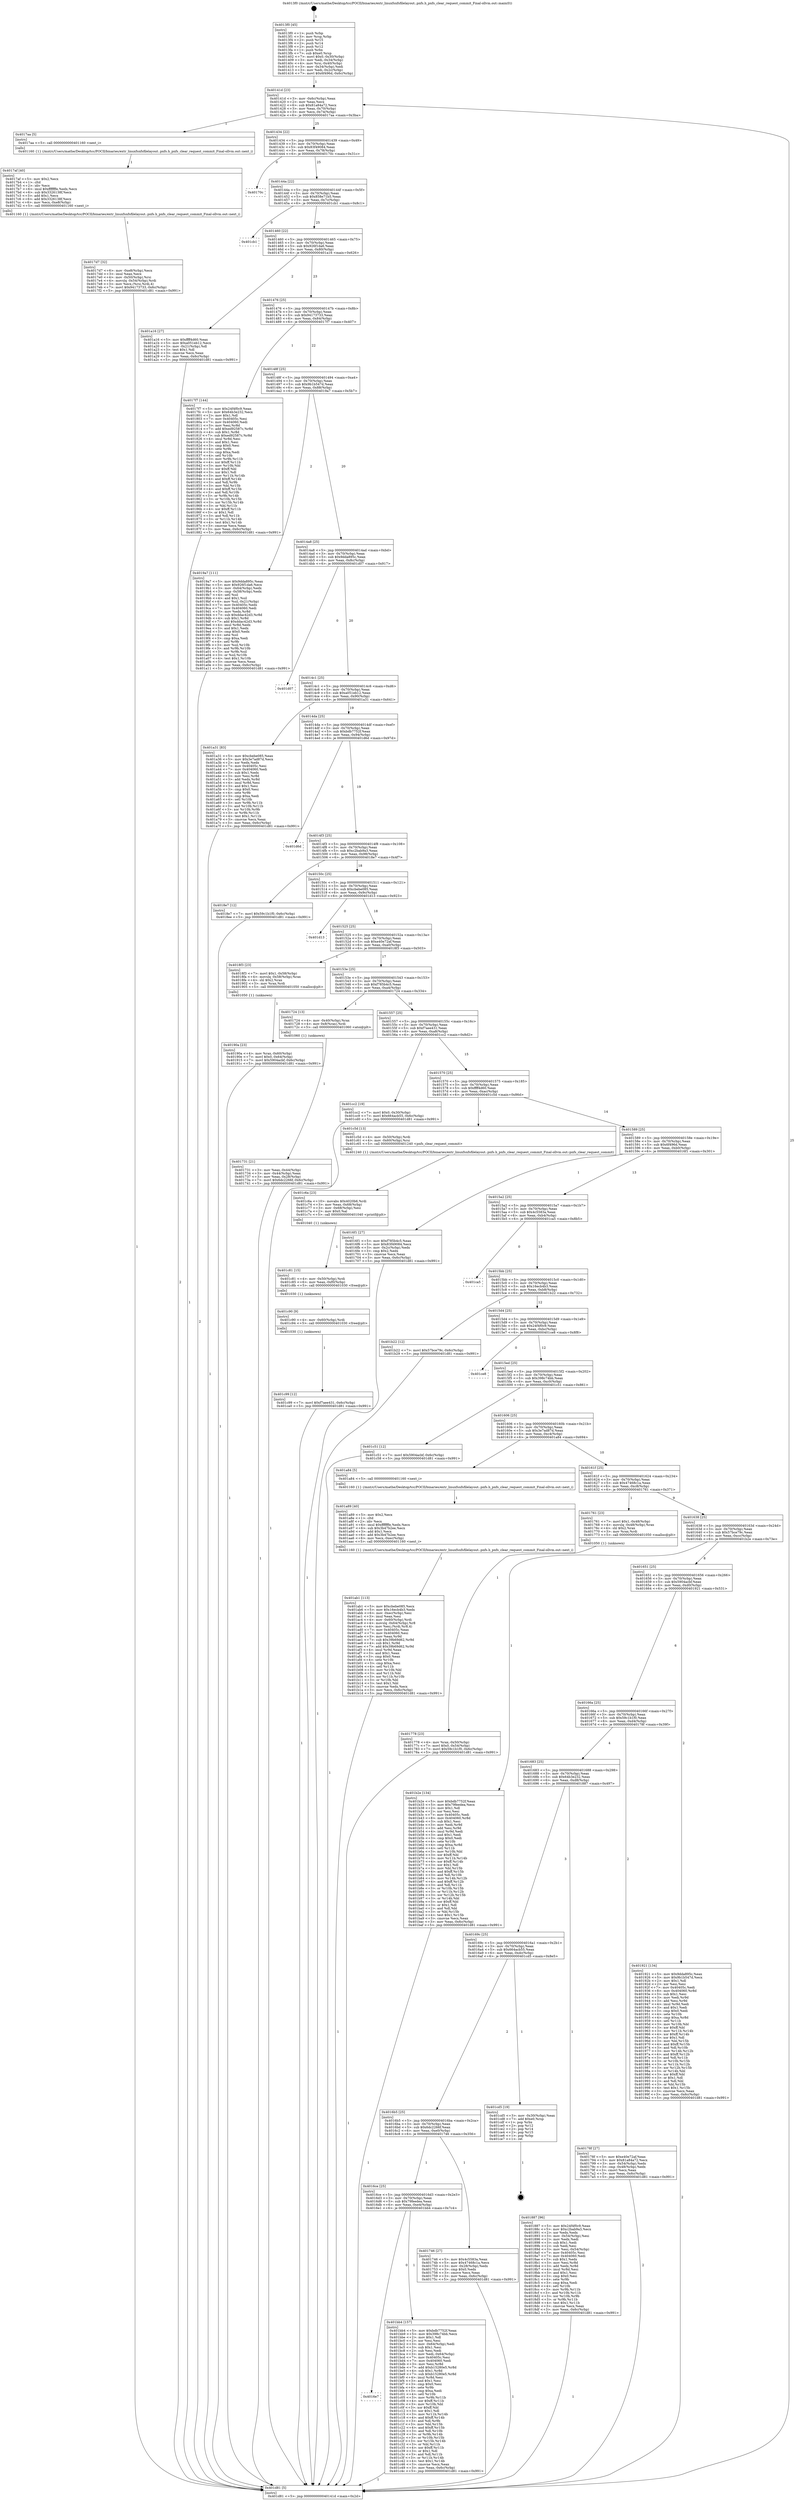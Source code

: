 digraph "0x4013f0" {
  label = "0x4013f0 (/mnt/c/Users/mathe/Desktop/tcc/POCII/binaries/extr_linuxfsnfsfilelayout..pnfs.h_pnfs_clear_request_commit_Final-ollvm.out::main(0))"
  labelloc = "t"
  node[shape=record]

  Entry [label="",width=0.3,height=0.3,shape=circle,fillcolor=black,style=filled]
  "0x40141d" [label="{
     0x40141d [23]\l
     | [instrs]\l
     &nbsp;&nbsp;0x40141d \<+3\>: mov -0x6c(%rbp),%eax\l
     &nbsp;&nbsp;0x401420 \<+2\>: mov %eax,%ecx\l
     &nbsp;&nbsp;0x401422 \<+6\>: sub $0x81a84a72,%ecx\l
     &nbsp;&nbsp;0x401428 \<+3\>: mov %eax,-0x70(%rbp)\l
     &nbsp;&nbsp;0x40142b \<+3\>: mov %ecx,-0x74(%rbp)\l
     &nbsp;&nbsp;0x40142e \<+6\>: je 00000000004017aa \<main+0x3ba\>\l
  }"]
  "0x4017aa" [label="{
     0x4017aa [5]\l
     | [instrs]\l
     &nbsp;&nbsp;0x4017aa \<+5\>: call 0000000000401160 \<next_i\>\l
     | [calls]\l
     &nbsp;&nbsp;0x401160 \{1\} (/mnt/c/Users/mathe/Desktop/tcc/POCII/binaries/extr_linuxfsnfsfilelayout..pnfs.h_pnfs_clear_request_commit_Final-ollvm.out::next_i)\l
  }"]
  "0x401434" [label="{
     0x401434 [22]\l
     | [instrs]\l
     &nbsp;&nbsp;0x401434 \<+5\>: jmp 0000000000401439 \<main+0x49\>\l
     &nbsp;&nbsp;0x401439 \<+3\>: mov -0x70(%rbp),%eax\l
     &nbsp;&nbsp;0x40143c \<+5\>: sub $0x83f49084,%eax\l
     &nbsp;&nbsp;0x401441 \<+3\>: mov %eax,-0x78(%rbp)\l
     &nbsp;&nbsp;0x401444 \<+6\>: je 000000000040170c \<main+0x31c\>\l
  }"]
  Exit [label="",width=0.3,height=0.3,shape=circle,fillcolor=black,style=filled,peripheries=2]
  "0x40170c" [label="{
     0x40170c\l
  }", style=dashed]
  "0x40144a" [label="{
     0x40144a [22]\l
     | [instrs]\l
     &nbsp;&nbsp;0x40144a \<+5\>: jmp 000000000040144f \<main+0x5f\>\l
     &nbsp;&nbsp;0x40144f \<+3\>: mov -0x70(%rbp),%eax\l
     &nbsp;&nbsp;0x401452 \<+5\>: sub $0x858e71b5,%eax\l
     &nbsp;&nbsp;0x401457 \<+3\>: mov %eax,-0x7c(%rbp)\l
     &nbsp;&nbsp;0x40145a \<+6\>: je 0000000000401cb1 \<main+0x8c1\>\l
  }"]
  "0x401c99" [label="{
     0x401c99 [12]\l
     | [instrs]\l
     &nbsp;&nbsp;0x401c99 \<+7\>: movl $0xf7aee431,-0x6c(%rbp)\l
     &nbsp;&nbsp;0x401ca0 \<+5\>: jmp 0000000000401d81 \<main+0x991\>\l
  }"]
  "0x401cb1" [label="{
     0x401cb1\l
  }", style=dashed]
  "0x401460" [label="{
     0x401460 [22]\l
     | [instrs]\l
     &nbsp;&nbsp;0x401460 \<+5\>: jmp 0000000000401465 \<main+0x75\>\l
     &nbsp;&nbsp;0x401465 \<+3\>: mov -0x70(%rbp),%eax\l
     &nbsp;&nbsp;0x401468 \<+5\>: sub $0x926f1da6,%eax\l
     &nbsp;&nbsp;0x40146d \<+3\>: mov %eax,-0x80(%rbp)\l
     &nbsp;&nbsp;0x401470 \<+6\>: je 0000000000401a16 \<main+0x626\>\l
  }"]
  "0x401c90" [label="{
     0x401c90 [9]\l
     | [instrs]\l
     &nbsp;&nbsp;0x401c90 \<+4\>: mov -0x60(%rbp),%rdi\l
     &nbsp;&nbsp;0x401c94 \<+5\>: call 0000000000401030 \<free@plt\>\l
     | [calls]\l
     &nbsp;&nbsp;0x401030 \{1\} (unknown)\l
  }"]
  "0x401a16" [label="{
     0x401a16 [27]\l
     | [instrs]\l
     &nbsp;&nbsp;0x401a16 \<+5\>: mov $0xffff4d60,%eax\l
     &nbsp;&nbsp;0x401a1b \<+5\>: mov $0xa051eb12,%ecx\l
     &nbsp;&nbsp;0x401a20 \<+3\>: mov -0x21(%rbp),%dl\l
     &nbsp;&nbsp;0x401a23 \<+3\>: test $0x1,%dl\l
     &nbsp;&nbsp;0x401a26 \<+3\>: cmovne %ecx,%eax\l
     &nbsp;&nbsp;0x401a29 \<+3\>: mov %eax,-0x6c(%rbp)\l
     &nbsp;&nbsp;0x401a2c \<+5\>: jmp 0000000000401d81 \<main+0x991\>\l
  }"]
  "0x401476" [label="{
     0x401476 [25]\l
     | [instrs]\l
     &nbsp;&nbsp;0x401476 \<+5\>: jmp 000000000040147b \<main+0x8b\>\l
     &nbsp;&nbsp;0x40147b \<+3\>: mov -0x70(%rbp),%eax\l
     &nbsp;&nbsp;0x40147e \<+5\>: sub $0x94173733,%eax\l
     &nbsp;&nbsp;0x401483 \<+6\>: mov %eax,-0x84(%rbp)\l
     &nbsp;&nbsp;0x401489 \<+6\>: je 00000000004017f7 \<main+0x407\>\l
  }"]
  "0x401c81" [label="{
     0x401c81 [15]\l
     | [instrs]\l
     &nbsp;&nbsp;0x401c81 \<+4\>: mov -0x50(%rbp),%rdi\l
     &nbsp;&nbsp;0x401c85 \<+6\>: mov %eax,-0xf0(%rbp)\l
     &nbsp;&nbsp;0x401c8b \<+5\>: call 0000000000401030 \<free@plt\>\l
     | [calls]\l
     &nbsp;&nbsp;0x401030 \{1\} (unknown)\l
  }"]
  "0x4017f7" [label="{
     0x4017f7 [144]\l
     | [instrs]\l
     &nbsp;&nbsp;0x4017f7 \<+5\>: mov $0x24f4f0c9,%eax\l
     &nbsp;&nbsp;0x4017fc \<+5\>: mov $0x64b3e232,%ecx\l
     &nbsp;&nbsp;0x401801 \<+2\>: mov $0x1,%dl\l
     &nbsp;&nbsp;0x401803 \<+7\>: mov 0x40405c,%esi\l
     &nbsp;&nbsp;0x40180a \<+7\>: mov 0x404060,%edi\l
     &nbsp;&nbsp;0x401811 \<+3\>: mov %esi,%r8d\l
     &nbsp;&nbsp;0x401814 \<+7\>: add $0xed92587c,%r8d\l
     &nbsp;&nbsp;0x40181b \<+4\>: sub $0x1,%r8d\l
     &nbsp;&nbsp;0x40181f \<+7\>: sub $0xed92587c,%r8d\l
     &nbsp;&nbsp;0x401826 \<+4\>: imul %r8d,%esi\l
     &nbsp;&nbsp;0x40182a \<+3\>: and $0x1,%esi\l
     &nbsp;&nbsp;0x40182d \<+3\>: cmp $0x0,%esi\l
     &nbsp;&nbsp;0x401830 \<+4\>: sete %r9b\l
     &nbsp;&nbsp;0x401834 \<+3\>: cmp $0xa,%edi\l
     &nbsp;&nbsp;0x401837 \<+4\>: setl %r10b\l
     &nbsp;&nbsp;0x40183b \<+3\>: mov %r9b,%r11b\l
     &nbsp;&nbsp;0x40183e \<+4\>: xor $0xff,%r11b\l
     &nbsp;&nbsp;0x401842 \<+3\>: mov %r10b,%bl\l
     &nbsp;&nbsp;0x401845 \<+3\>: xor $0xff,%bl\l
     &nbsp;&nbsp;0x401848 \<+3\>: xor $0x1,%dl\l
     &nbsp;&nbsp;0x40184b \<+3\>: mov %r11b,%r14b\l
     &nbsp;&nbsp;0x40184e \<+4\>: and $0xff,%r14b\l
     &nbsp;&nbsp;0x401852 \<+3\>: and %dl,%r9b\l
     &nbsp;&nbsp;0x401855 \<+3\>: mov %bl,%r15b\l
     &nbsp;&nbsp;0x401858 \<+4\>: and $0xff,%r15b\l
     &nbsp;&nbsp;0x40185c \<+3\>: and %dl,%r10b\l
     &nbsp;&nbsp;0x40185f \<+3\>: or %r9b,%r14b\l
     &nbsp;&nbsp;0x401862 \<+3\>: or %r10b,%r15b\l
     &nbsp;&nbsp;0x401865 \<+3\>: xor %r15b,%r14b\l
     &nbsp;&nbsp;0x401868 \<+3\>: or %bl,%r11b\l
     &nbsp;&nbsp;0x40186b \<+4\>: xor $0xff,%r11b\l
     &nbsp;&nbsp;0x40186f \<+3\>: or $0x1,%dl\l
     &nbsp;&nbsp;0x401872 \<+3\>: and %dl,%r11b\l
     &nbsp;&nbsp;0x401875 \<+3\>: or %r11b,%r14b\l
     &nbsp;&nbsp;0x401878 \<+4\>: test $0x1,%r14b\l
     &nbsp;&nbsp;0x40187c \<+3\>: cmovne %ecx,%eax\l
     &nbsp;&nbsp;0x40187f \<+3\>: mov %eax,-0x6c(%rbp)\l
     &nbsp;&nbsp;0x401882 \<+5\>: jmp 0000000000401d81 \<main+0x991\>\l
  }"]
  "0x40148f" [label="{
     0x40148f [25]\l
     | [instrs]\l
     &nbsp;&nbsp;0x40148f \<+5\>: jmp 0000000000401494 \<main+0xa4\>\l
     &nbsp;&nbsp;0x401494 \<+3\>: mov -0x70(%rbp),%eax\l
     &nbsp;&nbsp;0x401497 \<+5\>: sub $0x9b1b547d,%eax\l
     &nbsp;&nbsp;0x40149c \<+6\>: mov %eax,-0x88(%rbp)\l
     &nbsp;&nbsp;0x4014a2 \<+6\>: je 00000000004019a7 \<main+0x5b7\>\l
  }"]
  "0x401c6a" [label="{
     0x401c6a [23]\l
     | [instrs]\l
     &nbsp;&nbsp;0x401c6a \<+10\>: movabs $0x4020b6,%rdi\l
     &nbsp;&nbsp;0x401c74 \<+3\>: mov %eax,-0x68(%rbp)\l
     &nbsp;&nbsp;0x401c77 \<+3\>: mov -0x68(%rbp),%esi\l
     &nbsp;&nbsp;0x401c7a \<+2\>: mov $0x0,%al\l
     &nbsp;&nbsp;0x401c7c \<+5\>: call 0000000000401040 \<printf@plt\>\l
     | [calls]\l
     &nbsp;&nbsp;0x401040 \{1\} (unknown)\l
  }"]
  "0x4019a7" [label="{
     0x4019a7 [111]\l
     | [instrs]\l
     &nbsp;&nbsp;0x4019a7 \<+5\>: mov $0x9dda895c,%eax\l
     &nbsp;&nbsp;0x4019ac \<+5\>: mov $0x926f1da6,%ecx\l
     &nbsp;&nbsp;0x4019b1 \<+3\>: mov -0x64(%rbp),%edx\l
     &nbsp;&nbsp;0x4019b4 \<+3\>: cmp -0x58(%rbp),%edx\l
     &nbsp;&nbsp;0x4019b7 \<+4\>: setl %sil\l
     &nbsp;&nbsp;0x4019bb \<+4\>: and $0x1,%sil\l
     &nbsp;&nbsp;0x4019bf \<+4\>: mov %sil,-0x21(%rbp)\l
     &nbsp;&nbsp;0x4019c3 \<+7\>: mov 0x40405c,%edx\l
     &nbsp;&nbsp;0x4019ca \<+7\>: mov 0x404060,%edi\l
     &nbsp;&nbsp;0x4019d1 \<+3\>: mov %edx,%r8d\l
     &nbsp;&nbsp;0x4019d4 \<+7\>: sub $0xddac42d3,%r8d\l
     &nbsp;&nbsp;0x4019db \<+4\>: sub $0x1,%r8d\l
     &nbsp;&nbsp;0x4019df \<+7\>: add $0xddac42d3,%r8d\l
     &nbsp;&nbsp;0x4019e6 \<+4\>: imul %r8d,%edx\l
     &nbsp;&nbsp;0x4019ea \<+3\>: and $0x1,%edx\l
     &nbsp;&nbsp;0x4019ed \<+3\>: cmp $0x0,%edx\l
     &nbsp;&nbsp;0x4019f0 \<+4\>: sete %sil\l
     &nbsp;&nbsp;0x4019f4 \<+3\>: cmp $0xa,%edi\l
     &nbsp;&nbsp;0x4019f7 \<+4\>: setl %r9b\l
     &nbsp;&nbsp;0x4019fb \<+3\>: mov %sil,%r10b\l
     &nbsp;&nbsp;0x4019fe \<+3\>: and %r9b,%r10b\l
     &nbsp;&nbsp;0x401a01 \<+3\>: xor %r9b,%sil\l
     &nbsp;&nbsp;0x401a04 \<+3\>: or %sil,%r10b\l
     &nbsp;&nbsp;0x401a07 \<+4\>: test $0x1,%r10b\l
     &nbsp;&nbsp;0x401a0b \<+3\>: cmovne %ecx,%eax\l
     &nbsp;&nbsp;0x401a0e \<+3\>: mov %eax,-0x6c(%rbp)\l
     &nbsp;&nbsp;0x401a11 \<+5\>: jmp 0000000000401d81 \<main+0x991\>\l
  }"]
  "0x4014a8" [label="{
     0x4014a8 [25]\l
     | [instrs]\l
     &nbsp;&nbsp;0x4014a8 \<+5\>: jmp 00000000004014ad \<main+0xbd\>\l
     &nbsp;&nbsp;0x4014ad \<+3\>: mov -0x70(%rbp),%eax\l
     &nbsp;&nbsp;0x4014b0 \<+5\>: sub $0x9dda895c,%eax\l
     &nbsp;&nbsp;0x4014b5 \<+6\>: mov %eax,-0x8c(%rbp)\l
     &nbsp;&nbsp;0x4014bb \<+6\>: je 0000000000401d07 \<main+0x917\>\l
  }"]
  "0x4016e7" [label="{
     0x4016e7\l
  }", style=dashed]
  "0x401d07" [label="{
     0x401d07\l
  }", style=dashed]
  "0x4014c1" [label="{
     0x4014c1 [25]\l
     | [instrs]\l
     &nbsp;&nbsp;0x4014c1 \<+5\>: jmp 00000000004014c6 \<main+0xd6\>\l
     &nbsp;&nbsp;0x4014c6 \<+3\>: mov -0x70(%rbp),%eax\l
     &nbsp;&nbsp;0x4014c9 \<+5\>: sub $0xa051eb12,%eax\l
     &nbsp;&nbsp;0x4014ce \<+6\>: mov %eax,-0x90(%rbp)\l
     &nbsp;&nbsp;0x4014d4 \<+6\>: je 0000000000401a31 \<main+0x641\>\l
  }"]
  "0x401bb4" [label="{
     0x401bb4 [157]\l
     | [instrs]\l
     &nbsp;&nbsp;0x401bb4 \<+5\>: mov $0xbdb7752f,%eax\l
     &nbsp;&nbsp;0x401bb9 \<+5\>: mov $0x398c74bb,%ecx\l
     &nbsp;&nbsp;0x401bbe \<+2\>: mov $0x1,%dl\l
     &nbsp;&nbsp;0x401bc0 \<+2\>: xor %esi,%esi\l
     &nbsp;&nbsp;0x401bc2 \<+3\>: mov -0x64(%rbp),%edi\l
     &nbsp;&nbsp;0x401bc5 \<+3\>: sub $0x1,%esi\l
     &nbsp;&nbsp;0x401bc8 \<+2\>: sub %esi,%edi\l
     &nbsp;&nbsp;0x401bca \<+3\>: mov %edi,-0x64(%rbp)\l
     &nbsp;&nbsp;0x401bcd \<+7\>: mov 0x40405c,%esi\l
     &nbsp;&nbsp;0x401bd4 \<+7\>: mov 0x404060,%edi\l
     &nbsp;&nbsp;0x401bdb \<+3\>: mov %esi,%r8d\l
     &nbsp;&nbsp;0x401bde \<+7\>: add $0xb15280e5,%r8d\l
     &nbsp;&nbsp;0x401be5 \<+4\>: sub $0x1,%r8d\l
     &nbsp;&nbsp;0x401be9 \<+7\>: sub $0xb15280e5,%r8d\l
     &nbsp;&nbsp;0x401bf0 \<+4\>: imul %r8d,%esi\l
     &nbsp;&nbsp;0x401bf4 \<+3\>: and $0x1,%esi\l
     &nbsp;&nbsp;0x401bf7 \<+3\>: cmp $0x0,%esi\l
     &nbsp;&nbsp;0x401bfa \<+4\>: sete %r9b\l
     &nbsp;&nbsp;0x401bfe \<+3\>: cmp $0xa,%edi\l
     &nbsp;&nbsp;0x401c01 \<+4\>: setl %r10b\l
     &nbsp;&nbsp;0x401c05 \<+3\>: mov %r9b,%r11b\l
     &nbsp;&nbsp;0x401c08 \<+4\>: xor $0xff,%r11b\l
     &nbsp;&nbsp;0x401c0c \<+3\>: mov %r10b,%bl\l
     &nbsp;&nbsp;0x401c0f \<+3\>: xor $0xff,%bl\l
     &nbsp;&nbsp;0x401c12 \<+3\>: xor $0x1,%dl\l
     &nbsp;&nbsp;0x401c15 \<+3\>: mov %r11b,%r14b\l
     &nbsp;&nbsp;0x401c18 \<+4\>: and $0xff,%r14b\l
     &nbsp;&nbsp;0x401c1c \<+3\>: and %dl,%r9b\l
     &nbsp;&nbsp;0x401c1f \<+3\>: mov %bl,%r15b\l
     &nbsp;&nbsp;0x401c22 \<+4\>: and $0xff,%r15b\l
     &nbsp;&nbsp;0x401c26 \<+3\>: and %dl,%r10b\l
     &nbsp;&nbsp;0x401c29 \<+3\>: or %r9b,%r14b\l
     &nbsp;&nbsp;0x401c2c \<+3\>: or %r10b,%r15b\l
     &nbsp;&nbsp;0x401c2f \<+3\>: xor %r15b,%r14b\l
     &nbsp;&nbsp;0x401c32 \<+3\>: or %bl,%r11b\l
     &nbsp;&nbsp;0x401c35 \<+4\>: xor $0xff,%r11b\l
     &nbsp;&nbsp;0x401c39 \<+3\>: or $0x1,%dl\l
     &nbsp;&nbsp;0x401c3c \<+3\>: and %dl,%r11b\l
     &nbsp;&nbsp;0x401c3f \<+3\>: or %r11b,%r14b\l
     &nbsp;&nbsp;0x401c42 \<+4\>: test $0x1,%r14b\l
     &nbsp;&nbsp;0x401c46 \<+3\>: cmovne %ecx,%eax\l
     &nbsp;&nbsp;0x401c49 \<+3\>: mov %eax,-0x6c(%rbp)\l
     &nbsp;&nbsp;0x401c4c \<+5\>: jmp 0000000000401d81 \<main+0x991\>\l
  }"]
  "0x401a31" [label="{
     0x401a31 [83]\l
     | [instrs]\l
     &nbsp;&nbsp;0x401a31 \<+5\>: mov $0xcbebe085,%eax\l
     &nbsp;&nbsp;0x401a36 \<+5\>: mov $0x3e7ad87d,%ecx\l
     &nbsp;&nbsp;0x401a3b \<+2\>: xor %edx,%edx\l
     &nbsp;&nbsp;0x401a3d \<+7\>: mov 0x40405c,%esi\l
     &nbsp;&nbsp;0x401a44 \<+7\>: mov 0x404060,%edi\l
     &nbsp;&nbsp;0x401a4b \<+3\>: sub $0x1,%edx\l
     &nbsp;&nbsp;0x401a4e \<+3\>: mov %esi,%r8d\l
     &nbsp;&nbsp;0x401a51 \<+3\>: add %edx,%r8d\l
     &nbsp;&nbsp;0x401a54 \<+4\>: imul %r8d,%esi\l
     &nbsp;&nbsp;0x401a58 \<+3\>: and $0x1,%esi\l
     &nbsp;&nbsp;0x401a5b \<+3\>: cmp $0x0,%esi\l
     &nbsp;&nbsp;0x401a5e \<+4\>: sete %r9b\l
     &nbsp;&nbsp;0x401a62 \<+3\>: cmp $0xa,%edi\l
     &nbsp;&nbsp;0x401a65 \<+4\>: setl %r10b\l
     &nbsp;&nbsp;0x401a69 \<+3\>: mov %r9b,%r11b\l
     &nbsp;&nbsp;0x401a6c \<+3\>: and %r10b,%r11b\l
     &nbsp;&nbsp;0x401a6f \<+3\>: xor %r10b,%r9b\l
     &nbsp;&nbsp;0x401a72 \<+3\>: or %r9b,%r11b\l
     &nbsp;&nbsp;0x401a75 \<+4\>: test $0x1,%r11b\l
     &nbsp;&nbsp;0x401a79 \<+3\>: cmovne %ecx,%eax\l
     &nbsp;&nbsp;0x401a7c \<+3\>: mov %eax,-0x6c(%rbp)\l
     &nbsp;&nbsp;0x401a7f \<+5\>: jmp 0000000000401d81 \<main+0x991\>\l
  }"]
  "0x4014da" [label="{
     0x4014da [25]\l
     | [instrs]\l
     &nbsp;&nbsp;0x4014da \<+5\>: jmp 00000000004014df \<main+0xef\>\l
     &nbsp;&nbsp;0x4014df \<+3\>: mov -0x70(%rbp),%eax\l
     &nbsp;&nbsp;0x4014e2 \<+5\>: sub $0xbdb7752f,%eax\l
     &nbsp;&nbsp;0x4014e7 \<+6\>: mov %eax,-0x94(%rbp)\l
     &nbsp;&nbsp;0x4014ed \<+6\>: je 0000000000401d6d \<main+0x97d\>\l
  }"]
  "0x401ab1" [label="{
     0x401ab1 [113]\l
     | [instrs]\l
     &nbsp;&nbsp;0x401ab1 \<+5\>: mov $0xcbebe085,%ecx\l
     &nbsp;&nbsp;0x401ab6 \<+5\>: mov $0x16ecb4b3,%edx\l
     &nbsp;&nbsp;0x401abb \<+6\>: mov -0xec(%rbp),%esi\l
     &nbsp;&nbsp;0x401ac1 \<+3\>: imul %eax,%esi\l
     &nbsp;&nbsp;0x401ac4 \<+4\>: mov -0x60(%rbp),%rdi\l
     &nbsp;&nbsp;0x401ac8 \<+4\>: movslq -0x64(%rbp),%r8\l
     &nbsp;&nbsp;0x401acc \<+4\>: mov %esi,(%rdi,%r8,4)\l
     &nbsp;&nbsp;0x401ad0 \<+7\>: mov 0x40405c,%eax\l
     &nbsp;&nbsp;0x401ad7 \<+7\>: mov 0x404060,%esi\l
     &nbsp;&nbsp;0x401ade \<+3\>: mov %eax,%r9d\l
     &nbsp;&nbsp;0x401ae1 \<+7\>: sub $0x39b69d62,%r9d\l
     &nbsp;&nbsp;0x401ae8 \<+4\>: sub $0x1,%r9d\l
     &nbsp;&nbsp;0x401aec \<+7\>: add $0x39b69d62,%r9d\l
     &nbsp;&nbsp;0x401af3 \<+4\>: imul %r9d,%eax\l
     &nbsp;&nbsp;0x401af7 \<+3\>: and $0x1,%eax\l
     &nbsp;&nbsp;0x401afa \<+3\>: cmp $0x0,%eax\l
     &nbsp;&nbsp;0x401afd \<+4\>: sete %r10b\l
     &nbsp;&nbsp;0x401b01 \<+3\>: cmp $0xa,%esi\l
     &nbsp;&nbsp;0x401b04 \<+4\>: setl %r11b\l
     &nbsp;&nbsp;0x401b08 \<+3\>: mov %r10b,%bl\l
     &nbsp;&nbsp;0x401b0b \<+3\>: and %r11b,%bl\l
     &nbsp;&nbsp;0x401b0e \<+3\>: xor %r11b,%r10b\l
     &nbsp;&nbsp;0x401b11 \<+3\>: or %r10b,%bl\l
     &nbsp;&nbsp;0x401b14 \<+3\>: test $0x1,%bl\l
     &nbsp;&nbsp;0x401b17 \<+3\>: cmovne %edx,%ecx\l
     &nbsp;&nbsp;0x401b1a \<+3\>: mov %ecx,-0x6c(%rbp)\l
     &nbsp;&nbsp;0x401b1d \<+5\>: jmp 0000000000401d81 \<main+0x991\>\l
  }"]
  "0x401d6d" [label="{
     0x401d6d\l
  }", style=dashed]
  "0x4014f3" [label="{
     0x4014f3 [25]\l
     | [instrs]\l
     &nbsp;&nbsp;0x4014f3 \<+5\>: jmp 00000000004014f8 \<main+0x108\>\l
     &nbsp;&nbsp;0x4014f8 \<+3\>: mov -0x70(%rbp),%eax\l
     &nbsp;&nbsp;0x4014fb \<+5\>: sub $0xc2bab9a3,%eax\l
     &nbsp;&nbsp;0x401500 \<+6\>: mov %eax,-0x98(%rbp)\l
     &nbsp;&nbsp;0x401506 \<+6\>: je 00000000004018e7 \<main+0x4f7\>\l
  }"]
  "0x401a89" [label="{
     0x401a89 [40]\l
     | [instrs]\l
     &nbsp;&nbsp;0x401a89 \<+5\>: mov $0x2,%ecx\l
     &nbsp;&nbsp;0x401a8e \<+1\>: cltd\l
     &nbsp;&nbsp;0x401a8f \<+2\>: idiv %ecx\l
     &nbsp;&nbsp;0x401a91 \<+6\>: imul $0xfffffffe,%edx,%ecx\l
     &nbsp;&nbsp;0x401a97 \<+6\>: sub $0x3b47b2ee,%ecx\l
     &nbsp;&nbsp;0x401a9d \<+3\>: add $0x1,%ecx\l
     &nbsp;&nbsp;0x401aa0 \<+6\>: add $0x3b47b2ee,%ecx\l
     &nbsp;&nbsp;0x401aa6 \<+6\>: mov %ecx,-0xec(%rbp)\l
     &nbsp;&nbsp;0x401aac \<+5\>: call 0000000000401160 \<next_i\>\l
     | [calls]\l
     &nbsp;&nbsp;0x401160 \{1\} (/mnt/c/Users/mathe/Desktop/tcc/POCII/binaries/extr_linuxfsnfsfilelayout..pnfs.h_pnfs_clear_request_commit_Final-ollvm.out::next_i)\l
  }"]
  "0x4018e7" [label="{
     0x4018e7 [12]\l
     | [instrs]\l
     &nbsp;&nbsp;0x4018e7 \<+7\>: movl $0x59c1b1f0,-0x6c(%rbp)\l
     &nbsp;&nbsp;0x4018ee \<+5\>: jmp 0000000000401d81 \<main+0x991\>\l
  }"]
  "0x40150c" [label="{
     0x40150c [25]\l
     | [instrs]\l
     &nbsp;&nbsp;0x40150c \<+5\>: jmp 0000000000401511 \<main+0x121\>\l
     &nbsp;&nbsp;0x401511 \<+3\>: mov -0x70(%rbp),%eax\l
     &nbsp;&nbsp;0x401514 \<+5\>: sub $0xcbebe085,%eax\l
     &nbsp;&nbsp;0x401519 \<+6\>: mov %eax,-0x9c(%rbp)\l
     &nbsp;&nbsp;0x40151f \<+6\>: je 0000000000401d13 \<main+0x923\>\l
  }"]
  "0x40190a" [label="{
     0x40190a [23]\l
     | [instrs]\l
     &nbsp;&nbsp;0x40190a \<+4\>: mov %rax,-0x60(%rbp)\l
     &nbsp;&nbsp;0x40190e \<+7\>: movl $0x0,-0x64(%rbp)\l
     &nbsp;&nbsp;0x401915 \<+7\>: movl $0x5904acbf,-0x6c(%rbp)\l
     &nbsp;&nbsp;0x40191c \<+5\>: jmp 0000000000401d81 \<main+0x991\>\l
  }"]
  "0x401d13" [label="{
     0x401d13\l
  }", style=dashed]
  "0x401525" [label="{
     0x401525 [25]\l
     | [instrs]\l
     &nbsp;&nbsp;0x401525 \<+5\>: jmp 000000000040152a \<main+0x13a\>\l
     &nbsp;&nbsp;0x40152a \<+3\>: mov -0x70(%rbp),%eax\l
     &nbsp;&nbsp;0x40152d \<+5\>: sub $0xe40e72af,%eax\l
     &nbsp;&nbsp;0x401532 \<+6\>: mov %eax,-0xa0(%rbp)\l
     &nbsp;&nbsp;0x401538 \<+6\>: je 00000000004018f3 \<main+0x503\>\l
  }"]
  "0x4017d7" [label="{
     0x4017d7 [32]\l
     | [instrs]\l
     &nbsp;&nbsp;0x4017d7 \<+6\>: mov -0xe8(%rbp),%ecx\l
     &nbsp;&nbsp;0x4017dd \<+3\>: imul %eax,%ecx\l
     &nbsp;&nbsp;0x4017e0 \<+4\>: mov -0x50(%rbp),%rsi\l
     &nbsp;&nbsp;0x4017e4 \<+4\>: movslq -0x54(%rbp),%rdi\l
     &nbsp;&nbsp;0x4017e8 \<+3\>: mov %ecx,(%rsi,%rdi,4)\l
     &nbsp;&nbsp;0x4017eb \<+7\>: movl $0x94173733,-0x6c(%rbp)\l
     &nbsp;&nbsp;0x4017f2 \<+5\>: jmp 0000000000401d81 \<main+0x991\>\l
  }"]
  "0x4018f3" [label="{
     0x4018f3 [23]\l
     | [instrs]\l
     &nbsp;&nbsp;0x4018f3 \<+7\>: movl $0x1,-0x58(%rbp)\l
     &nbsp;&nbsp;0x4018fa \<+4\>: movslq -0x58(%rbp),%rax\l
     &nbsp;&nbsp;0x4018fe \<+4\>: shl $0x2,%rax\l
     &nbsp;&nbsp;0x401902 \<+3\>: mov %rax,%rdi\l
     &nbsp;&nbsp;0x401905 \<+5\>: call 0000000000401050 \<malloc@plt\>\l
     | [calls]\l
     &nbsp;&nbsp;0x401050 \{1\} (unknown)\l
  }"]
  "0x40153e" [label="{
     0x40153e [25]\l
     | [instrs]\l
     &nbsp;&nbsp;0x40153e \<+5\>: jmp 0000000000401543 \<main+0x153\>\l
     &nbsp;&nbsp;0x401543 \<+3\>: mov -0x70(%rbp),%eax\l
     &nbsp;&nbsp;0x401546 \<+5\>: sub $0xf785b4c5,%eax\l
     &nbsp;&nbsp;0x40154b \<+6\>: mov %eax,-0xa4(%rbp)\l
     &nbsp;&nbsp;0x401551 \<+6\>: je 0000000000401724 \<main+0x334\>\l
  }"]
  "0x4017af" [label="{
     0x4017af [40]\l
     | [instrs]\l
     &nbsp;&nbsp;0x4017af \<+5\>: mov $0x2,%ecx\l
     &nbsp;&nbsp;0x4017b4 \<+1\>: cltd\l
     &nbsp;&nbsp;0x4017b5 \<+2\>: idiv %ecx\l
     &nbsp;&nbsp;0x4017b7 \<+6\>: imul $0xfffffffe,%edx,%ecx\l
     &nbsp;&nbsp;0x4017bd \<+6\>: sub $0x3326138f,%ecx\l
     &nbsp;&nbsp;0x4017c3 \<+3\>: add $0x1,%ecx\l
     &nbsp;&nbsp;0x4017c6 \<+6\>: add $0x3326138f,%ecx\l
     &nbsp;&nbsp;0x4017cc \<+6\>: mov %ecx,-0xe8(%rbp)\l
     &nbsp;&nbsp;0x4017d2 \<+5\>: call 0000000000401160 \<next_i\>\l
     | [calls]\l
     &nbsp;&nbsp;0x401160 \{1\} (/mnt/c/Users/mathe/Desktop/tcc/POCII/binaries/extr_linuxfsnfsfilelayout..pnfs.h_pnfs_clear_request_commit_Final-ollvm.out::next_i)\l
  }"]
  "0x401724" [label="{
     0x401724 [13]\l
     | [instrs]\l
     &nbsp;&nbsp;0x401724 \<+4\>: mov -0x40(%rbp),%rax\l
     &nbsp;&nbsp;0x401728 \<+4\>: mov 0x8(%rax),%rdi\l
     &nbsp;&nbsp;0x40172c \<+5\>: call 0000000000401060 \<atoi@plt\>\l
     | [calls]\l
     &nbsp;&nbsp;0x401060 \{1\} (unknown)\l
  }"]
  "0x401557" [label="{
     0x401557 [25]\l
     | [instrs]\l
     &nbsp;&nbsp;0x401557 \<+5\>: jmp 000000000040155c \<main+0x16c\>\l
     &nbsp;&nbsp;0x40155c \<+3\>: mov -0x70(%rbp),%eax\l
     &nbsp;&nbsp;0x40155f \<+5\>: sub $0xf7aee431,%eax\l
     &nbsp;&nbsp;0x401564 \<+6\>: mov %eax,-0xa8(%rbp)\l
     &nbsp;&nbsp;0x40156a \<+6\>: je 0000000000401cc2 \<main+0x8d2\>\l
  }"]
  "0x401778" [label="{
     0x401778 [23]\l
     | [instrs]\l
     &nbsp;&nbsp;0x401778 \<+4\>: mov %rax,-0x50(%rbp)\l
     &nbsp;&nbsp;0x40177c \<+7\>: movl $0x0,-0x54(%rbp)\l
     &nbsp;&nbsp;0x401783 \<+7\>: movl $0x59c1b1f0,-0x6c(%rbp)\l
     &nbsp;&nbsp;0x40178a \<+5\>: jmp 0000000000401d81 \<main+0x991\>\l
  }"]
  "0x401cc2" [label="{
     0x401cc2 [19]\l
     | [instrs]\l
     &nbsp;&nbsp;0x401cc2 \<+7\>: movl $0x0,-0x30(%rbp)\l
     &nbsp;&nbsp;0x401cc9 \<+7\>: movl $0x664acb55,-0x6c(%rbp)\l
     &nbsp;&nbsp;0x401cd0 \<+5\>: jmp 0000000000401d81 \<main+0x991\>\l
  }"]
  "0x401570" [label="{
     0x401570 [25]\l
     | [instrs]\l
     &nbsp;&nbsp;0x401570 \<+5\>: jmp 0000000000401575 \<main+0x185\>\l
     &nbsp;&nbsp;0x401575 \<+3\>: mov -0x70(%rbp),%eax\l
     &nbsp;&nbsp;0x401578 \<+5\>: sub $0xffff4d60,%eax\l
     &nbsp;&nbsp;0x40157d \<+6\>: mov %eax,-0xac(%rbp)\l
     &nbsp;&nbsp;0x401583 \<+6\>: je 0000000000401c5d \<main+0x86d\>\l
  }"]
  "0x4016ce" [label="{
     0x4016ce [25]\l
     | [instrs]\l
     &nbsp;&nbsp;0x4016ce \<+5\>: jmp 00000000004016d3 \<main+0x2e3\>\l
     &nbsp;&nbsp;0x4016d3 \<+3\>: mov -0x70(%rbp),%eax\l
     &nbsp;&nbsp;0x4016d6 \<+5\>: sub $0x79feedea,%eax\l
     &nbsp;&nbsp;0x4016db \<+6\>: mov %eax,-0xe4(%rbp)\l
     &nbsp;&nbsp;0x4016e1 \<+6\>: je 0000000000401bb4 \<main+0x7c4\>\l
  }"]
  "0x401c5d" [label="{
     0x401c5d [13]\l
     | [instrs]\l
     &nbsp;&nbsp;0x401c5d \<+4\>: mov -0x50(%rbp),%rdi\l
     &nbsp;&nbsp;0x401c61 \<+4\>: mov -0x60(%rbp),%rsi\l
     &nbsp;&nbsp;0x401c65 \<+5\>: call 0000000000401240 \<pnfs_clear_request_commit\>\l
     | [calls]\l
     &nbsp;&nbsp;0x401240 \{1\} (/mnt/c/Users/mathe/Desktop/tcc/POCII/binaries/extr_linuxfsnfsfilelayout..pnfs.h_pnfs_clear_request_commit_Final-ollvm.out::pnfs_clear_request_commit)\l
  }"]
  "0x401589" [label="{
     0x401589 [25]\l
     | [instrs]\l
     &nbsp;&nbsp;0x401589 \<+5\>: jmp 000000000040158e \<main+0x19e\>\l
     &nbsp;&nbsp;0x40158e \<+3\>: mov -0x70(%rbp),%eax\l
     &nbsp;&nbsp;0x401591 \<+5\>: sub $0x6f496d,%eax\l
     &nbsp;&nbsp;0x401596 \<+6\>: mov %eax,-0xb0(%rbp)\l
     &nbsp;&nbsp;0x40159c \<+6\>: je 00000000004016f1 \<main+0x301\>\l
  }"]
  "0x401746" [label="{
     0x401746 [27]\l
     | [instrs]\l
     &nbsp;&nbsp;0x401746 \<+5\>: mov $0x4c5583a,%eax\l
     &nbsp;&nbsp;0x40174b \<+5\>: mov $0x47468c1a,%ecx\l
     &nbsp;&nbsp;0x401750 \<+3\>: mov -0x28(%rbp),%edx\l
     &nbsp;&nbsp;0x401753 \<+3\>: cmp $0x0,%edx\l
     &nbsp;&nbsp;0x401756 \<+3\>: cmove %ecx,%eax\l
     &nbsp;&nbsp;0x401759 \<+3\>: mov %eax,-0x6c(%rbp)\l
     &nbsp;&nbsp;0x40175c \<+5\>: jmp 0000000000401d81 \<main+0x991\>\l
  }"]
  "0x4016f1" [label="{
     0x4016f1 [27]\l
     | [instrs]\l
     &nbsp;&nbsp;0x4016f1 \<+5\>: mov $0xf785b4c5,%eax\l
     &nbsp;&nbsp;0x4016f6 \<+5\>: mov $0x83f49084,%ecx\l
     &nbsp;&nbsp;0x4016fb \<+3\>: mov -0x2c(%rbp),%edx\l
     &nbsp;&nbsp;0x4016fe \<+3\>: cmp $0x2,%edx\l
     &nbsp;&nbsp;0x401701 \<+3\>: cmovne %ecx,%eax\l
     &nbsp;&nbsp;0x401704 \<+3\>: mov %eax,-0x6c(%rbp)\l
     &nbsp;&nbsp;0x401707 \<+5\>: jmp 0000000000401d81 \<main+0x991\>\l
  }"]
  "0x4015a2" [label="{
     0x4015a2 [25]\l
     | [instrs]\l
     &nbsp;&nbsp;0x4015a2 \<+5\>: jmp 00000000004015a7 \<main+0x1b7\>\l
     &nbsp;&nbsp;0x4015a7 \<+3\>: mov -0x70(%rbp),%eax\l
     &nbsp;&nbsp;0x4015aa \<+5\>: sub $0x4c5583a,%eax\l
     &nbsp;&nbsp;0x4015af \<+6\>: mov %eax,-0xb4(%rbp)\l
     &nbsp;&nbsp;0x4015b5 \<+6\>: je 0000000000401ca5 \<main+0x8b5\>\l
  }"]
  "0x401d81" [label="{
     0x401d81 [5]\l
     | [instrs]\l
     &nbsp;&nbsp;0x401d81 \<+5\>: jmp 000000000040141d \<main+0x2d\>\l
  }"]
  "0x4013f0" [label="{
     0x4013f0 [45]\l
     | [instrs]\l
     &nbsp;&nbsp;0x4013f0 \<+1\>: push %rbp\l
     &nbsp;&nbsp;0x4013f1 \<+3\>: mov %rsp,%rbp\l
     &nbsp;&nbsp;0x4013f4 \<+2\>: push %r15\l
     &nbsp;&nbsp;0x4013f6 \<+2\>: push %r14\l
     &nbsp;&nbsp;0x4013f8 \<+2\>: push %r12\l
     &nbsp;&nbsp;0x4013fa \<+1\>: push %rbx\l
     &nbsp;&nbsp;0x4013fb \<+7\>: sub $0xe0,%rsp\l
     &nbsp;&nbsp;0x401402 \<+7\>: movl $0x0,-0x30(%rbp)\l
     &nbsp;&nbsp;0x401409 \<+3\>: mov %edi,-0x34(%rbp)\l
     &nbsp;&nbsp;0x40140c \<+4\>: mov %rsi,-0x40(%rbp)\l
     &nbsp;&nbsp;0x401410 \<+3\>: mov -0x34(%rbp),%edi\l
     &nbsp;&nbsp;0x401413 \<+3\>: mov %edi,-0x2c(%rbp)\l
     &nbsp;&nbsp;0x401416 \<+7\>: movl $0x6f496d,-0x6c(%rbp)\l
  }"]
  "0x401731" [label="{
     0x401731 [21]\l
     | [instrs]\l
     &nbsp;&nbsp;0x401731 \<+3\>: mov %eax,-0x44(%rbp)\l
     &nbsp;&nbsp;0x401734 \<+3\>: mov -0x44(%rbp),%eax\l
     &nbsp;&nbsp;0x401737 \<+3\>: mov %eax,-0x28(%rbp)\l
     &nbsp;&nbsp;0x40173a \<+7\>: movl $0x6dc2266f,-0x6c(%rbp)\l
     &nbsp;&nbsp;0x401741 \<+5\>: jmp 0000000000401d81 \<main+0x991\>\l
  }"]
  "0x4016b5" [label="{
     0x4016b5 [25]\l
     | [instrs]\l
     &nbsp;&nbsp;0x4016b5 \<+5\>: jmp 00000000004016ba \<main+0x2ca\>\l
     &nbsp;&nbsp;0x4016ba \<+3\>: mov -0x70(%rbp),%eax\l
     &nbsp;&nbsp;0x4016bd \<+5\>: sub $0x6dc2266f,%eax\l
     &nbsp;&nbsp;0x4016c2 \<+6\>: mov %eax,-0xe0(%rbp)\l
     &nbsp;&nbsp;0x4016c8 \<+6\>: je 0000000000401746 \<main+0x356\>\l
  }"]
  "0x401ca5" [label="{
     0x401ca5\l
  }", style=dashed]
  "0x4015bb" [label="{
     0x4015bb [25]\l
     | [instrs]\l
     &nbsp;&nbsp;0x4015bb \<+5\>: jmp 00000000004015c0 \<main+0x1d0\>\l
     &nbsp;&nbsp;0x4015c0 \<+3\>: mov -0x70(%rbp),%eax\l
     &nbsp;&nbsp;0x4015c3 \<+5\>: sub $0x16ecb4b3,%eax\l
     &nbsp;&nbsp;0x4015c8 \<+6\>: mov %eax,-0xb8(%rbp)\l
     &nbsp;&nbsp;0x4015ce \<+6\>: je 0000000000401b22 \<main+0x732\>\l
  }"]
  "0x401cd5" [label="{
     0x401cd5 [19]\l
     | [instrs]\l
     &nbsp;&nbsp;0x401cd5 \<+3\>: mov -0x30(%rbp),%eax\l
     &nbsp;&nbsp;0x401cd8 \<+7\>: add $0xe0,%rsp\l
     &nbsp;&nbsp;0x401cdf \<+1\>: pop %rbx\l
     &nbsp;&nbsp;0x401ce0 \<+2\>: pop %r12\l
     &nbsp;&nbsp;0x401ce2 \<+2\>: pop %r14\l
     &nbsp;&nbsp;0x401ce4 \<+2\>: pop %r15\l
     &nbsp;&nbsp;0x401ce6 \<+1\>: pop %rbp\l
     &nbsp;&nbsp;0x401ce7 \<+1\>: ret\l
  }"]
  "0x401b22" [label="{
     0x401b22 [12]\l
     | [instrs]\l
     &nbsp;&nbsp;0x401b22 \<+7\>: movl $0x57bce79c,-0x6c(%rbp)\l
     &nbsp;&nbsp;0x401b29 \<+5\>: jmp 0000000000401d81 \<main+0x991\>\l
  }"]
  "0x4015d4" [label="{
     0x4015d4 [25]\l
     | [instrs]\l
     &nbsp;&nbsp;0x4015d4 \<+5\>: jmp 00000000004015d9 \<main+0x1e9\>\l
     &nbsp;&nbsp;0x4015d9 \<+3\>: mov -0x70(%rbp),%eax\l
     &nbsp;&nbsp;0x4015dc \<+5\>: sub $0x24f4f0c9,%eax\l
     &nbsp;&nbsp;0x4015e1 \<+6\>: mov %eax,-0xbc(%rbp)\l
     &nbsp;&nbsp;0x4015e7 \<+6\>: je 0000000000401ce8 \<main+0x8f8\>\l
  }"]
  "0x40169c" [label="{
     0x40169c [25]\l
     | [instrs]\l
     &nbsp;&nbsp;0x40169c \<+5\>: jmp 00000000004016a1 \<main+0x2b1\>\l
     &nbsp;&nbsp;0x4016a1 \<+3\>: mov -0x70(%rbp),%eax\l
     &nbsp;&nbsp;0x4016a4 \<+5\>: sub $0x664acb55,%eax\l
     &nbsp;&nbsp;0x4016a9 \<+6\>: mov %eax,-0xdc(%rbp)\l
     &nbsp;&nbsp;0x4016af \<+6\>: je 0000000000401cd5 \<main+0x8e5\>\l
  }"]
  "0x401ce8" [label="{
     0x401ce8\l
  }", style=dashed]
  "0x4015ed" [label="{
     0x4015ed [25]\l
     | [instrs]\l
     &nbsp;&nbsp;0x4015ed \<+5\>: jmp 00000000004015f2 \<main+0x202\>\l
     &nbsp;&nbsp;0x4015f2 \<+3\>: mov -0x70(%rbp),%eax\l
     &nbsp;&nbsp;0x4015f5 \<+5\>: sub $0x398c74bb,%eax\l
     &nbsp;&nbsp;0x4015fa \<+6\>: mov %eax,-0xc0(%rbp)\l
     &nbsp;&nbsp;0x401600 \<+6\>: je 0000000000401c51 \<main+0x861\>\l
  }"]
  "0x401887" [label="{
     0x401887 [96]\l
     | [instrs]\l
     &nbsp;&nbsp;0x401887 \<+5\>: mov $0x24f4f0c9,%eax\l
     &nbsp;&nbsp;0x40188c \<+5\>: mov $0xc2bab9a3,%ecx\l
     &nbsp;&nbsp;0x401891 \<+2\>: xor %edx,%edx\l
     &nbsp;&nbsp;0x401893 \<+3\>: mov -0x54(%rbp),%esi\l
     &nbsp;&nbsp;0x401896 \<+2\>: mov %edx,%edi\l
     &nbsp;&nbsp;0x401898 \<+3\>: sub $0x1,%edi\l
     &nbsp;&nbsp;0x40189b \<+2\>: sub %edi,%esi\l
     &nbsp;&nbsp;0x40189d \<+3\>: mov %esi,-0x54(%rbp)\l
     &nbsp;&nbsp;0x4018a0 \<+7\>: mov 0x40405c,%esi\l
     &nbsp;&nbsp;0x4018a7 \<+7\>: mov 0x404060,%edi\l
     &nbsp;&nbsp;0x4018ae \<+3\>: sub $0x1,%edx\l
     &nbsp;&nbsp;0x4018b1 \<+3\>: mov %esi,%r8d\l
     &nbsp;&nbsp;0x4018b4 \<+3\>: add %edx,%r8d\l
     &nbsp;&nbsp;0x4018b7 \<+4\>: imul %r8d,%esi\l
     &nbsp;&nbsp;0x4018bb \<+3\>: and $0x1,%esi\l
     &nbsp;&nbsp;0x4018be \<+3\>: cmp $0x0,%esi\l
     &nbsp;&nbsp;0x4018c1 \<+4\>: sete %r9b\l
     &nbsp;&nbsp;0x4018c5 \<+3\>: cmp $0xa,%edi\l
     &nbsp;&nbsp;0x4018c8 \<+4\>: setl %r10b\l
     &nbsp;&nbsp;0x4018cc \<+3\>: mov %r9b,%r11b\l
     &nbsp;&nbsp;0x4018cf \<+3\>: and %r10b,%r11b\l
     &nbsp;&nbsp;0x4018d2 \<+3\>: xor %r10b,%r9b\l
     &nbsp;&nbsp;0x4018d5 \<+3\>: or %r9b,%r11b\l
     &nbsp;&nbsp;0x4018d8 \<+4\>: test $0x1,%r11b\l
     &nbsp;&nbsp;0x4018dc \<+3\>: cmovne %ecx,%eax\l
     &nbsp;&nbsp;0x4018df \<+3\>: mov %eax,-0x6c(%rbp)\l
     &nbsp;&nbsp;0x4018e2 \<+5\>: jmp 0000000000401d81 \<main+0x991\>\l
  }"]
  "0x401c51" [label="{
     0x401c51 [12]\l
     | [instrs]\l
     &nbsp;&nbsp;0x401c51 \<+7\>: movl $0x5904acbf,-0x6c(%rbp)\l
     &nbsp;&nbsp;0x401c58 \<+5\>: jmp 0000000000401d81 \<main+0x991\>\l
  }"]
  "0x401606" [label="{
     0x401606 [25]\l
     | [instrs]\l
     &nbsp;&nbsp;0x401606 \<+5\>: jmp 000000000040160b \<main+0x21b\>\l
     &nbsp;&nbsp;0x40160b \<+3\>: mov -0x70(%rbp),%eax\l
     &nbsp;&nbsp;0x40160e \<+5\>: sub $0x3e7ad87d,%eax\l
     &nbsp;&nbsp;0x401613 \<+6\>: mov %eax,-0xc4(%rbp)\l
     &nbsp;&nbsp;0x401619 \<+6\>: je 0000000000401a84 \<main+0x694\>\l
  }"]
  "0x401683" [label="{
     0x401683 [25]\l
     | [instrs]\l
     &nbsp;&nbsp;0x401683 \<+5\>: jmp 0000000000401688 \<main+0x298\>\l
     &nbsp;&nbsp;0x401688 \<+3\>: mov -0x70(%rbp),%eax\l
     &nbsp;&nbsp;0x40168b \<+5\>: sub $0x64b3e232,%eax\l
     &nbsp;&nbsp;0x401690 \<+6\>: mov %eax,-0xd8(%rbp)\l
     &nbsp;&nbsp;0x401696 \<+6\>: je 0000000000401887 \<main+0x497\>\l
  }"]
  "0x401a84" [label="{
     0x401a84 [5]\l
     | [instrs]\l
     &nbsp;&nbsp;0x401a84 \<+5\>: call 0000000000401160 \<next_i\>\l
     | [calls]\l
     &nbsp;&nbsp;0x401160 \{1\} (/mnt/c/Users/mathe/Desktop/tcc/POCII/binaries/extr_linuxfsnfsfilelayout..pnfs.h_pnfs_clear_request_commit_Final-ollvm.out::next_i)\l
  }"]
  "0x40161f" [label="{
     0x40161f [25]\l
     | [instrs]\l
     &nbsp;&nbsp;0x40161f \<+5\>: jmp 0000000000401624 \<main+0x234\>\l
     &nbsp;&nbsp;0x401624 \<+3\>: mov -0x70(%rbp),%eax\l
     &nbsp;&nbsp;0x401627 \<+5\>: sub $0x47468c1a,%eax\l
     &nbsp;&nbsp;0x40162c \<+6\>: mov %eax,-0xc8(%rbp)\l
     &nbsp;&nbsp;0x401632 \<+6\>: je 0000000000401761 \<main+0x371\>\l
  }"]
  "0x40178f" [label="{
     0x40178f [27]\l
     | [instrs]\l
     &nbsp;&nbsp;0x40178f \<+5\>: mov $0xe40e72af,%eax\l
     &nbsp;&nbsp;0x401794 \<+5\>: mov $0x81a84a72,%ecx\l
     &nbsp;&nbsp;0x401799 \<+3\>: mov -0x54(%rbp),%edx\l
     &nbsp;&nbsp;0x40179c \<+3\>: cmp -0x48(%rbp),%edx\l
     &nbsp;&nbsp;0x40179f \<+3\>: cmovl %ecx,%eax\l
     &nbsp;&nbsp;0x4017a2 \<+3\>: mov %eax,-0x6c(%rbp)\l
     &nbsp;&nbsp;0x4017a5 \<+5\>: jmp 0000000000401d81 \<main+0x991\>\l
  }"]
  "0x401761" [label="{
     0x401761 [23]\l
     | [instrs]\l
     &nbsp;&nbsp;0x401761 \<+7\>: movl $0x1,-0x48(%rbp)\l
     &nbsp;&nbsp;0x401768 \<+4\>: movslq -0x48(%rbp),%rax\l
     &nbsp;&nbsp;0x40176c \<+4\>: shl $0x2,%rax\l
     &nbsp;&nbsp;0x401770 \<+3\>: mov %rax,%rdi\l
     &nbsp;&nbsp;0x401773 \<+5\>: call 0000000000401050 \<malloc@plt\>\l
     | [calls]\l
     &nbsp;&nbsp;0x401050 \{1\} (unknown)\l
  }"]
  "0x401638" [label="{
     0x401638 [25]\l
     | [instrs]\l
     &nbsp;&nbsp;0x401638 \<+5\>: jmp 000000000040163d \<main+0x24d\>\l
     &nbsp;&nbsp;0x40163d \<+3\>: mov -0x70(%rbp),%eax\l
     &nbsp;&nbsp;0x401640 \<+5\>: sub $0x57bce79c,%eax\l
     &nbsp;&nbsp;0x401645 \<+6\>: mov %eax,-0xcc(%rbp)\l
     &nbsp;&nbsp;0x40164b \<+6\>: je 0000000000401b2e \<main+0x73e\>\l
  }"]
  "0x40166a" [label="{
     0x40166a [25]\l
     | [instrs]\l
     &nbsp;&nbsp;0x40166a \<+5\>: jmp 000000000040166f \<main+0x27f\>\l
     &nbsp;&nbsp;0x40166f \<+3\>: mov -0x70(%rbp),%eax\l
     &nbsp;&nbsp;0x401672 \<+5\>: sub $0x59c1b1f0,%eax\l
     &nbsp;&nbsp;0x401677 \<+6\>: mov %eax,-0xd4(%rbp)\l
     &nbsp;&nbsp;0x40167d \<+6\>: je 000000000040178f \<main+0x39f\>\l
  }"]
  "0x401b2e" [label="{
     0x401b2e [134]\l
     | [instrs]\l
     &nbsp;&nbsp;0x401b2e \<+5\>: mov $0xbdb7752f,%eax\l
     &nbsp;&nbsp;0x401b33 \<+5\>: mov $0x79feedea,%ecx\l
     &nbsp;&nbsp;0x401b38 \<+2\>: mov $0x1,%dl\l
     &nbsp;&nbsp;0x401b3a \<+2\>: xor %esi,%esi\l
     &nbsp;&nbsp;0x401b3c \<+7\>: mov 0x40405c,%edi\l
     &nbsp;&nbsp;0x401b43 \<+8\>: mov 0x404060,%r8d\l
     &nbsp;&nbsp;0x401b4b \<+3\>: sub $0x1,%esi\l
     &nbsp;&nbsp;0x401b4e \<+3\>: mov %edi,%r9d\l
     &nbsp;&nbsp;0x401b51 \<+3\>: add %esi,%r9d\l
     &nbsp;&nbsp;0x401b54 \<+4\>: imul %r9d,%edi\l
     &nbsp;&nbsp;0x401b58 \<+3\>: and $0x1,%edi\l
     &nbsp;&nbsp;0x401b5b \<+3\>: cmp $0x0,%edi\l
     &nbsp;&nbsp;0x401b5e \<+4\>: sete %r10b\l
     &nbsp;&nbsp;0x401b62 \<+4\>: cmp $0xa,%r8d\l
     &nbsp;&nbsp;0x401b66 \<+4\>: setl %r11b\l
     &nbsp;&nbsp;0x401b6a \<+3\>: mov %r10b,%bl\l
     &nbsp;&nbsp;0x401b6d \<+3\>: xor $0xff,%bl\l
     &nbsp;&nbsp;0x401b70 \<+3\>: mov %r11b,%r14b\l
     &nbsp;&nbsp;0x401b73 \<+4\>: xor $0xff,%r14b\l
     &nbsp;&nbsp;0x401b77 \<+3\>: xor $0x1,%dl\l
     &nbsp;&nbsp;0x401b7a \<+3\>: mov %bl,%r15b\l
     &nbsp;&nbsp;0x401b7d \<+4\>: and $0xff,%r15b\l
     &nbsp;&nbsp;0x401b81 \<+3\>: and %dl,%r10b\l
     &nbsp;&nbsp;0x401b84 \<+3\>: mov %r14b,%r12b\l
     &nbsp;&nbsp;0x401b87 \<+4\>: and $0xff,%r12b\l
     &nbsp;&nbsp;0x401b8b \<+3\>: and %dl,%r11b\l
     &nbsp;&nbsp;0x401b8e \<+3\>: or %r10b,%r15b\l
     &nbsp;&nbsp;0x401b91 \<+3\>: or %r11b,%r12b\l
     &nbsp;&nbsp;0x401b94 \<+3\>: xor %r12b,%r15b\l
     &nbsp;&nbsp;0x401b97 \<+3\>: or %r14b,%bl\l
     &nbsp;&nbsp;0x401b9a \<+3\>: xor $0xff,%bl\l
     &nbsp;&nbsp;0x401b9d \<+3\>: or $0x1,%dl\l
     &nbsp;&nbsp;0x401ba0 \<+2\>: and %dl,%bl\l
     &nbsp;&nbsp;0x401ba2 \<+3\>: or %bl,%r15b\l
     &nbsp;&nbsp;0x401ba5 \<+4\>: test $0x1,%r15b\l
     &nbsp;&nbsp;0x401ba9 \<+3\>: cmovne %ecx,%eax\l
     &nbsp;&nbsp;0x401bac \<+3\>: mov %eax,-0x6c(%rbp)\l
     &nbsp;&nbsp;0x401baf \<+5\>: jmp 0000000000401d81 \<main+0x991\>\l
  }"]
  "0x401651" [label="{
     0x401651 [25]\l
     | [instrs]\l
     &nbsp;&nbsp;0x401651 \<+5\>: jmp 0000000000401656 \<main+0x266\>\l
     &nbsp;&nbsp;0x401656 \<+3\>: mov -0x70(%rbp),%eax\l
     &nbsp;&nbsp;0x401659 \<+5\>: sub $0x5904acbf,%eax\l
     &nbsp;&nbsp;0x40165e \<+6\>: mov %eax,-0xd0(%rbp)\l
     &nbsp;&nbsp;0x401664 \<+6\>: je 0000000000401921 \<main+0x531\>\l
  }"]
  "0x401921" [label="{
     0x401921 [134]\l
     | [instrs]\l
     &nbsp;&nbsp;0x401921 \<+5\>: mov $0x9dda895c,%eax\l
     &nbsp;&nbsp;0x401926 \<+5\>: mov $0x9b1b547d,%ecx\l
     &nbsp;&nbsp;0x40192b \<+2\>: mov $0x1,%dl\l
     &nbsp;&nbsp;0x40192d \<+2\>: xor %esi,%esi\l
     &nbsp;&nbsp;0x40192f \<+7\>: mov 0x40405c,%edi\l
     &nbsp;&nbsp;0x401936 \<+8\>: mov 0x404060,%r8d\l
     &nbsp;&nbsp;0x40193e \<+3\>: sub $0x1,%esi\l
     &nbsp;&nbsp;0x401941 \<+3\>: mov %edi,%r9d\l
     &nbsp;&nbsp;0x401944 \<+3\>: add %esi,%r9d\l
     &nbsp;&nbsp;0x401947 \<+4\>: imul %r9d,%edi\l
     &nbsp;&nbsp;0x40194b \<+3\>: and $0x1,%edi\l
     &nbsp;&nbsp;0x40194e \<+3\>: cmp $0x0,%edi\l
     &nbsp;&nbsp;0x401951 \<+4\>: sete %r10b\l
     &nbsp;&nbsp;0x401955 \<+4\>: cmp $0xa,%r8d\l
     &nbsp;&nbsp;0x401959 \<+4\>: setl %r11b\l
     &nbsp;&nbsp;0x40195d \<+3\>: mov %r10b,%bl\l
     &nbsp;&nbsp;0x401960 \<+3\>: xor $0xff,%bl\l
     &nbsp;&nbsp;0x401963 \<+3\>: mov %r11b,%r14b\l
     &nbsp;&nbsp;0x401966 \<+4\>: xor $0xff,%r14b\l
     &nbsp;&nbsp;0x40196a \<+3\>: xor $0x1,%dl\l
     &nbsp;&nbsp;0x40196d \<+3\>: mov %bl,%r15b\l
     &nbsp;&nbsp;0x401970 \<+4\>: and $0xff,%r15b\l
     &nbsp;&nbsp;0x401974 \<+3\>: and %dl,%r10b\l
     &nbsp;&nbsp;0x401977 \<+3\>: mov %r14b,%r12b\l
     &nbsp;&nbsp;0x40197a \<+4\>: and $0xff,%r12b\l
     &nbsp;&nbsp;0x40197e \<+3\>: and %dl,%r11b\l
     &nbsp;&nbsp;0x401981 \<+3\>: or %r10b,%r15b\l
     &nbsp;&nbsp;0x401984 \<+3\>: or %r11b,%r12b\l
     &nbsp;&nbsp;0x401987 \<+3\>: xor %r12b,%r15b\l
     &nbsp;&nbsp;0x40198a \<+3\>: or %r14b,%bl\l
     &nbsp;&nbsp;0x40198d \<+3\>: xor $0xff,%bl\l
     &nbsp;&nbsp;0x401990 \<+3\>: or $0x1,%dl\l
     &nbsp;&nbsp;0x401993 \<+2\>: and %dl,%bl\l
     &nbsp;&nbsp;0x401995 \<+3\>: or %bl,%r15b\l
     &nbsp;&nbsp;0x401998 \<+4\>: test $0x1,%r15b\l
     &nbsp;&nbsp;0x40199c \<+3\>: cmovne %ecx,%eax\l
     &nbsp;&nbsp;0x40199f \<+3\>: mov %eax,-0x6c(%rbp)\l
     &nbsp;&nbsp;0x4019a2 \<+5\>: jmp 0000000000401d81 \<main+0x991\>\l
  }"]
  Entry -> "0x4013f0" [label=" 1"]
  "0x40141d" -> "0x4017aa" [label=" 1"]
  "0x40141d" -> "0x401434" [label=" 25"]
  "0x401cd5" -> Exit [label=" 1"]
  "0x401434" -> "0x40170c" [label=" 0"]
  "0x401434" -> "0x40144a" [label=" 25"]
  "0x401cc2" -> "0x401d81" [label=" 1"]
  "0x40144a" -> "0x401cb1" [label=" 0"]
  "0x40144a" -> "0x401460" [label=" 25"]
  "0x401c99" -> "0x401d81" [label=" 1"]
  "0x401460" -> "0x401a16" [label=" 2"]
  "0x401460" -> "0x401476" [label=" 23"]
  "0x401c90" -> "0x401c99" [label=" 1"]
  "0x401476" -> "0x4017f7" [label=" 1"]
  "0x401476" -> "0x40148f" [label=" 22"]
  "0x401c81" -> "0x401c90" [label=" 1"]
  "0x40148f" -> "0x4019a7" [label=" 2"]
  "0x40148f" -> "0x4014a8" [label=" 20"]
  "0x401c6a" -> "0x401c81" [label=" 1"]
  "0x4014a8" -> "0x401d07" [label=" 0"]
  "0x4014a8" -> "0x4014c1" [label=" 20"]
  "0x401c5d" -> "0x401c6a" [label=" 1"]
  "0x4014c1" -> "0x401a31" [label=" 1"]
  "0x4014c1" -> "0x4014da" [label=" 19"]
  "0x401c51" -> "0x401d81" [label=" 1"]
  "0x4014da" -> "0x401d6d" [label=" 0"]
  "0x4014da" -> "0x4014f3" [label=" 19"]
  "0x4016ce" -> "0x4016e7" [label=" 0"]
  "0x4014f3" -> "0x4018e7" [label=" 1"]
  "0x4014f3" -> "0x40150c" [label=" 18"]
  "0x4016ce" -> "0x401bb4" [label=" 1"]
  "0x40150c" -> "0x401d13" [label=" 0"]
  "0x40150c" -> "0x401525" [label=" 18"]
  "0x401bb4" -> "0x401d81" [label=" 1"]
  "0x401525" -> "0x4018f3" [label=" 1"]
  "0x401525" -> "0x40153e" [label=" 17"]
  "0x401b2e" -> "0x401d81" [label=" 1"]
  "0x40153e" -> "0x401724" [label=" 1"]
  "0x40153e" -> "0x401557" [label=" 16"]
  "0x401b22" -> "0x401d81" [label=" 1"]
  "0x401557" -> "0x401cc2" [label=" 1"]
  "0x401557" -> "0x401570" [label=" 15"]
  "0x401ab1" -> "0x401d81" [label=" 1"]
  "0x401570" -> "0x401c5d" [label=" 1"]
  "0x401570" -> "0x401589" [label=" 14"]
  "0x401a89" -> "0x401ab1" [label=" 1"]
  "0x401589" -> "0x4016f1" [label=" 1"]
  "0x401589" -> "0x4015a2" [label=" 13"]
  "0x4016f1" -> "0x401d81" [label=" 1"]
  "0x4013f0" -> "0x40141d" [label=" 1"]
  "0x401d81" -> "0x40141d" [label=" 25"]
  "0x401724" -> "0x401731" [label=" 1"]
  "0x401731" -> "0x401d81" [label=" 1"]
  "0x401a84" -> "0x401a89" [label=" 1"]
  "0x4015a2" -> "0x401ca5" [label=" 0"]
  "0x4015a2" -> "0x4015bb" [label=" 13"]
  "0x401a16" -> "0x401d81" [label=" 2"]
  "0x4015bb" -> "0x401b22" [label=" 1"]
  "0x4015bb" -> "0x4015d4" [label=" 12"]
  "0x4019a7" -> "0x401d81" [label=" 2"]
  "0x4015d4" -> "0x401ce8" [label=" 0"]
  "0x4015d4" -> "0x4015ed" [label=" 12"]
  "0x40190a" -> "0x401d81" [label=" 1"]
  "0x4015ed" -> "0x401c51" [label=" 1"]
  "0x4015ed" -> "0x401606" [label=" 11"]
  "0x4018f3" -> "0x40190a" [label=" 1"]
  "0x401606" -> "0x401a84" [label=" 1"]
  "0x401606" -> "0x40161f" [label=" 10"]
  "0x401887" -> "0x401d81" [label=" 1"]
  "0x40161f" -> "0x401761" [label=" 1"]
  "0x40161f" -> "0x401638" [label=" 9"]
  "0x4017f7" -> "0x401d81" [label=" 1"]
  "0x401638" -> "0x401b2e" [label=" 1"]
  "0x401638" -> "0x401651" [label=" 8"]
  "0x4017af" -> "0x4017d7" [label=" 1"]
  "0x401651" -> "0x401921" [label=" 2"]
  "0x401651" -> "0x40166a" [label=" 6"]
  "0x4017d7" -> "0x401d81" [label=" 1"]
  "0x40166a" -> "0x40178f" [label=" 2"]
  "0x40166a" -> "0x401683" [label=" 4"]
  "0x4018e7" -> "0x401d81" [label=" 1"]
  "0x401683" -> "0x401887" [label=" 1"]
  "0x401683" -> "0x40169c" [label=" 3"]
  "0x401921" -> "0x401d81" [label=" 2"]
  "0x40169c" -> "0x401cd5" [label=" 1"]
  "0x40169c" -> "0x4016b5" [label=" 2"]
  "0x401a31" -> "0x401d81" [label=" 1"]
  "0x4016b5" -> "0x401746" [label=" 1"]
  "0x4016b5" -> "0x4016ce" [label=" 1"]
  "0x401746" -> "0x401d81" [label=" 1"]
  "0x401761" -> "0x401778" [label=" 1"]
  "0x401778" -> "0x401d81" [label=" 1"]
  "0x40178f" -> "0x401d81" [label=" 2"]
  "0x4017aa" -> "0x4017af" [label=" 1"]
}
